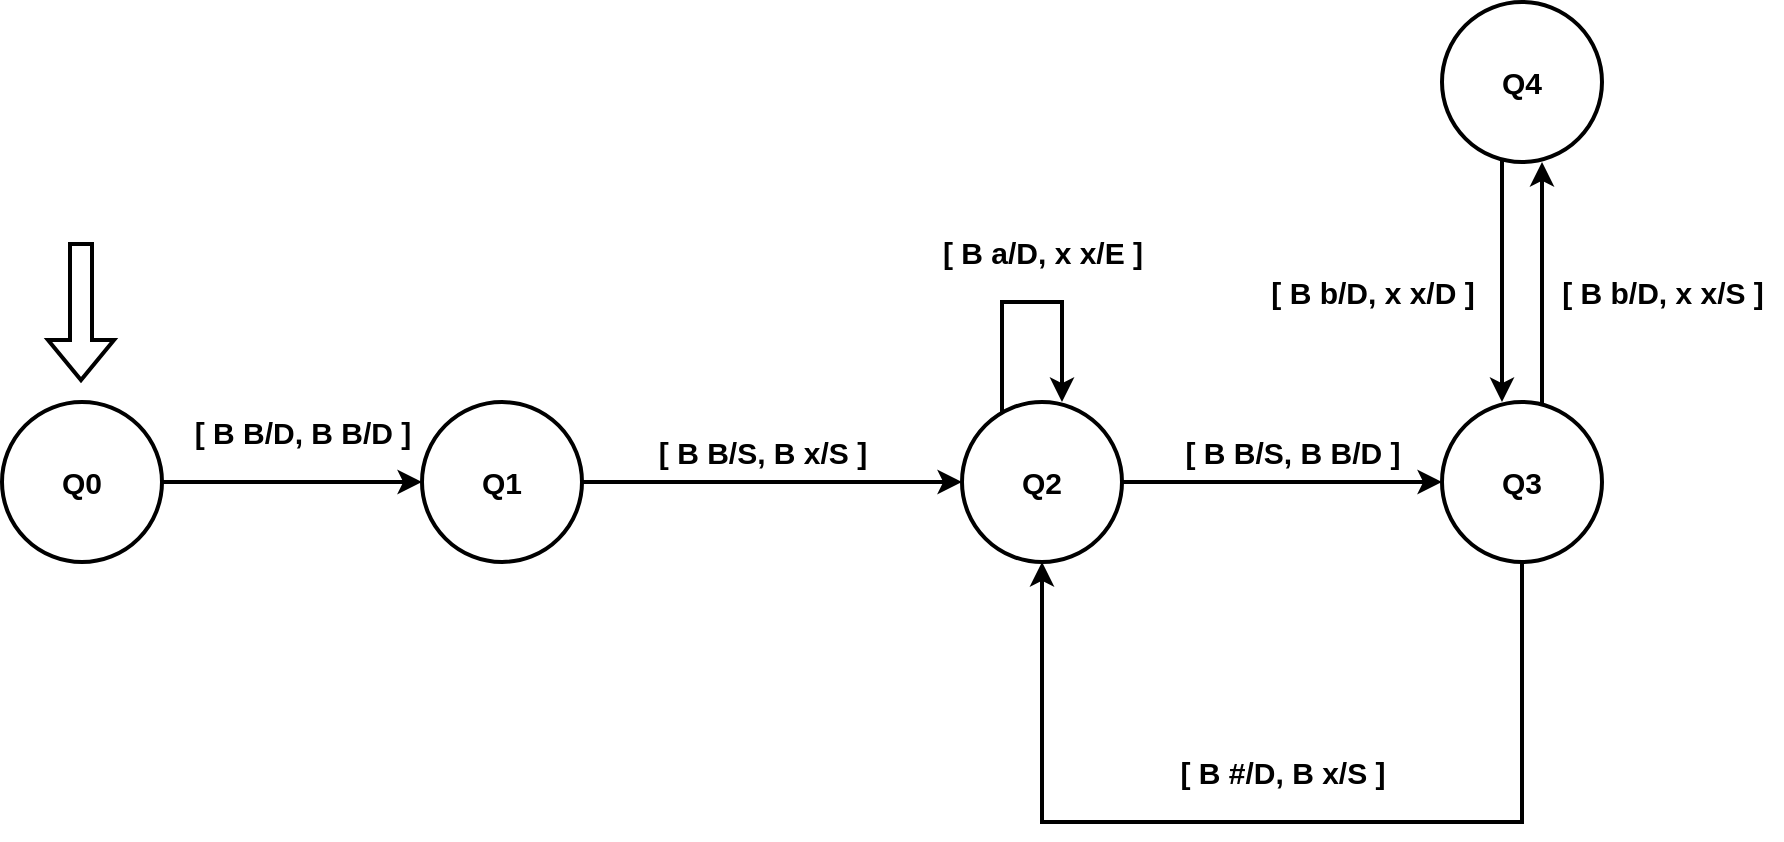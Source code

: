 <mxfile version="20.5.3" type="device"><diagram id="7LR_7bqkWh_xVIg2EHWb" name="Page-1"><mxGraphModel dx="1422" dy="786" grid="1" gridSize="10" guides="1" tooltips="1" connect="1" arrows="1" fold="1" page="1" pageScale="1" pageWidth="850" pageHeight="1100" math="0" shadow="0"><root><mxCell id="0"/><mxCell id="1" parent="0"/><mxCell id="J7BoTwxNQ5tqzDExadSx-4" style="edgeStyle=orthogonalEdgeStyle;rounded=0;orthogonalLoop=1;jettySize=auto;html=1;entryX=0;entryY=0.5;entryDx=0;entryDy=0;strokeWidth=2;fontSize=15;fontStyle=1" edge="1" parent="1" source="J7BoTwxNQ5tqzDExadSx-1" target="J7BoTwxNQ5tqzDExadSx-3"><mxGeometry relative="1" as="geometry"/></mxCell><mxCell id="J7BoTwxNQ5tqzDExadSx-1" value="Q0" style="ellipse;whiteSpace=wrap;html=1;aspect=fixed;strokeWidth=2;fontSize=15;fontStyle=1" vertex="1" parent="1"><mxGeometry x="120" y="350" width="80" height="80" as="geometry"/></mxCell><mxCell id="J7BoTwxNQ5tqzDExadSx-2" value="" style="shape=flexArrow;endArrow=classic;html=1;rounded=0;strokeWidth=2;fontSize=15;fontStyle=1" edge="1" parent="1"><mxGeometry width="50" height="50" relative="1" as="geometry"><mxPoint x="159.5" y="270" as="sourcePoint"/><mxPoint x="159.5" y="340" as="targetPoint"/></mxGeometry></mxCell><mxCell id="J7BoTwxNQ5tqzDExadSx-6" style="edgeStyle=orthogonalEdgeStyle;rounded=0;orthogonalLoop=1;jettySize=auto;html=1;strokeWidth=2;fontSize=15;fontStyle=1" edge="1" parent="1" source="J7BoTwxNQ5tqzDExadSx-3"><mxGeometry relative="1" as="geometry"><mxPoint x="600" y="390" as="targetPoint"/></mxGeometry></mxCell><mxCell id="J7BoTwxNQ5tqzDExadSx-3" value="Q1" style="ellipse;whiteSpace=wrap;html=1;aspect=fixed;strokeWidth=2;fontSize=15;fontStyle=1" vertex="1" parent="1"><mxGeometry x="330" y="350" width="80" height="80" as="geometry"/></mxCell><mxCell id="J7BoTwxNQ5tqzDExadSx-5" value="[ B B/D, B B/D ]" style="text;html=1;align=center;verticalAlign=middle;resizable=0;points=[];autosize=1;strokeColor=none;fillColor=none;strokeWidth=2;fontSize=15;fontStyle=1" vertex="1" parent="1"><mxGeometry x="205" y="350" width="130" height="30" as="geometry"/></mxCell><mxCell id="J7BoTwxNQ5tqzDExadSx-7" value="[ B B/S, B x/S ]" style="text;html=1;align=center;verticalAlign=middle;resizable=0;points=[];autosize=1;strokeColor=none;fillColor=none;strokeWidth=2;fontSize=15;fontStyle=1" vertex="1" parent="1"><mxGeometry x="435" y="360" width="130" height="30" as="geometry"/></mxCell><mxCell id="J7BoTwxNQ5tqzDExadSx-10" style="edgeStyle=orthogonalEdgeStyle;rounded=0;orthogonalLoop=1;jettySize=auto;html=1;strokeWidth=2;fontSize=15;fontStyle=1" edge="1" parent="1" source="J7BoTwxNQ5tqzDExadSx-8"><mxGeometry relative="1" as="geometry"><mxPoint x="650" y="350" as="targetPoint"/><Array as="points"><mxPoint x="620" y="300"/><mxPoint x="650" y="300"/></Array></mxGeometry></mxCell><mxCell id="J7BoTwxNQ5tqzDExadSx-12" style="edgeStyle=orthogonalEdgeStyle;rounded=0;orthogonalLoop=1;jettySize=auto;html=1;entryX=0;entryY=0.5;entryDx=0;entryDy=0;strokeWidth=2;fontSize=15;fontStyle=1" edge="1" parent="1" source="J7BoTwxNQ5tqzDExadSx-8" target="J7BoTwxNQ5tqzDExadSx-14"><mxGeometry relative="1" as="geometry"><mxPoint x="820" y="390" as="targetPoint"/></mxGeometry></mxCell><mxCell id="J7BoTwxNQ5tqzDExadSx-8" value="Q2" style="ellipse;whiteSpace=wrap;html=1;aspect=fixed;strokeWidth=2;fontSize=15;fontStyle=1" vertex="1" parent="1"><mxGeometry x="600" y="350" width="80" height="80" as="geometry"/></mxCell><mxCell id="J7BoTwxNQ5tqzDExadSx-11" value="[ B a/D, x x/E ]" style="text;html=1;align=center;verticalAlign=middle;resizable=0;points=[];autosize=1;strokeColor=none;fillColor=none;strokeWidth=2;fontSize=15;fontStyle=1" vertex="1" parent="1"><mxGeometry x="580" y="260" width="120" height="30" as="geometry"/></mxCell><mxCell id="J7BoTwxNQ5tqzDExadSx-13" value="[ B B/S, B B/D ]" style="text;html=1;align=center;verticalAlign=middle;resizable=0;points=[];autosize=1;strokeColor=none;fillColor=none;strokeWidth=2;fontSize=15;fontStyle=1" vertex="1" parent="1"><mxGeometry x="700" y="360" width="130" height="30" as="geometry"/></mxCell><mxCell id="J7BoTwxNQ5tqzDExadSx-24" style="edgeStyle=orthogonalEdgeStyle;rounded=0;orthogonalLoop=1;jettySize=auto;html=1;entryX=0.625;entryY=1;entryDx=0;entryDy=0;entryPerimeter=0;strokeWidth=2;fontSize=15;fontStyle=1" edge="1" parent="1" source="J7BoTwxNQ5tqzDExadSx-14" target="J7BoTwxNQ5tqzDExadSx-16"><mxGeometry relative="1" as="geometry"><Array as="points"><mxPoint x="890" y="320"/><mxPoint x="890" y="320"/></Array></mxGeometry></mxCell><mxCell id="J7BoTwxNQ5tqzDExadSx-28" style="edgeStyle=orthogonalEdgeStyle;rounded=0;orthogonalLoop=1;jettySize=auto;html=1;entryX=0.5;entryY=1;entryDx=0;entryDy=0;strokeWidth=2;fontSize=15;fontStyle=1" edge="1" parent="1" source="J7BoTwxNQ5tqzDExadSx-14" target="J7BoTwxNQ5tqzDExadSx-8"><mxGeometry relative="1" as="geometry"><Array as="points"><mxPoint x="880" y="560"/><mxPoint x="640" y="560"/></Array></mxGeometry></mxCell><mxCell id="J7BoTwxNQ5tqzDExadSx-14" value="Q3" style="ellipse;whiteSpace=wrap;html=1;aspect=fixed;strokeWidth=2;fontSize=15;fontStyle=1" vertex="1" parent="1"><mxGeometry x="840" y="350" width="80" height="80" as="geometry"/></mxCell><mxCell id="J7BoTwxNQ5tqzDExadSx-25" style="edgeStyle=orthogonalEdgeStyle;rounded=0;orthogonalLoop=1;jettySize=auto;html=1;entryX=0.375;entryY=0;entryDx=0;entryDy=0;entryPerimeter=0;strokeWidth=2;fontSize=15;fontStyle=1" edge="1" parent="1" source="J7BoTwxNQ5tqzDExadSx-16" target="J7BoTwxNQ5tqzDExadSx-14"><mxGeometry relative="1" as="geometry"><Array as="points"><mxPoint x="870" y="250"/><mxPoint x="870" y="250"/></Array></mxGeometry></mxCell><mxCell id="J7BoTwxNQ5tqzDExadSx-16" value="Q4" style="ellipse;whiteSpace=wrap;html=1;aspect=fixed;strokeWidth=2;fontSize=15;fontStyle=1" vertex="1" parent="1"><mxGeometry x="840" y="150" width="80" height="80" as="geometry"/></mxCell><mxCell id="J7BoTwxNQ5tqzDExadSx-20" value="[ B b/D, x x/S ]" style="text;html=1;align=center;verticalAlign=middle;resizable=0;points=[];autosize=1;strokeColor=none;fillColor=none;strokeWidth=2;fontSize=15;fontStyle=1" vertex="1" parent="1"><mxGeometry x="890" y="280" width="120" height="30" as="geometry"/></mxCell><mxCell id="J7BoTwxNQ5tqzDExadSx-26" value="[ B b/D, x x/D ]" style="text;html=1;align=center;verticalAlign=middle;resizable=0;points=[];autosize=1;strokeColor=none;fillColor=none;strokeWidth=2;fontSize=15;fontStyle=1" vertex="1" parent="1"><mxGeometry x="740" y="280" width="130" height="30" as="geometry"/></mxCell><mxCell id="J7BoTwxNQ5tqzDExadSx-27" value="[ B #/D, B x/S ]" style="text;html=1;align=center;verticalAlign=middle;resizable=0;points=[];autosize=1;strokeColor=none;fillColor=none;strokeWidth=2;fontSize=15;fontStyle=1" vertex="1" parent="1"><mxGeometry x="695" y="520" width="130" height="30" as="geometry"/></mxCell></root></mxGraphModel></diagram></mxfile>